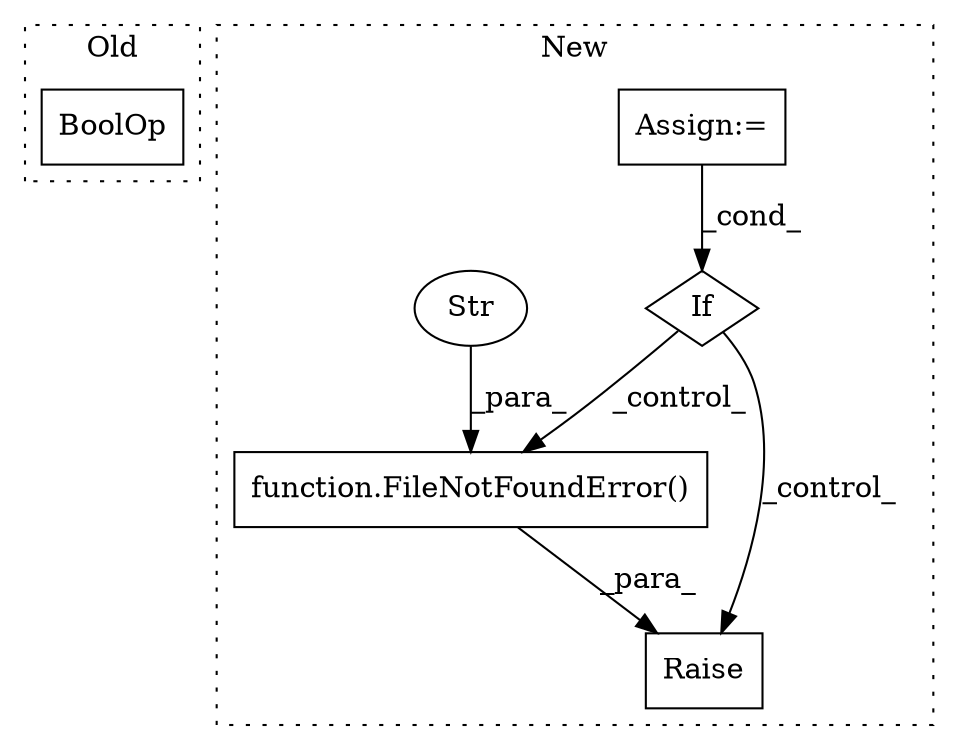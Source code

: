 digraph G {
subgraph cluster0 {
1 [label="BoolOp" a="72" s="11887" l="42" shape="box"];
label = "Old";
style="dotted";
}
subgraph cluster1 {
2 [label="function.FileNotFoundError()" a="75" s="12212,12260" l="18,1" shape="box"];
3 [label="Raise" a="91" s="12206" l="6" shape="box"];
4 [label="If" a="96" s="12168" l="3" shape="diamond"];
5 [label="Assign:=" a="68" s="11770" l="3" shape="box"];
6 [label="Str" a="66" s="12230" l="30" shape="ellipse"];
label = "New";
style="dotted";
}
2 -> 3 [label="_para_"];
4 -> 3 [label="_control_"];
4 -> 2 [label="_control_"];
5 -> 4 [label="_cond_"];
6 -> 2 [label="_para_"];
}